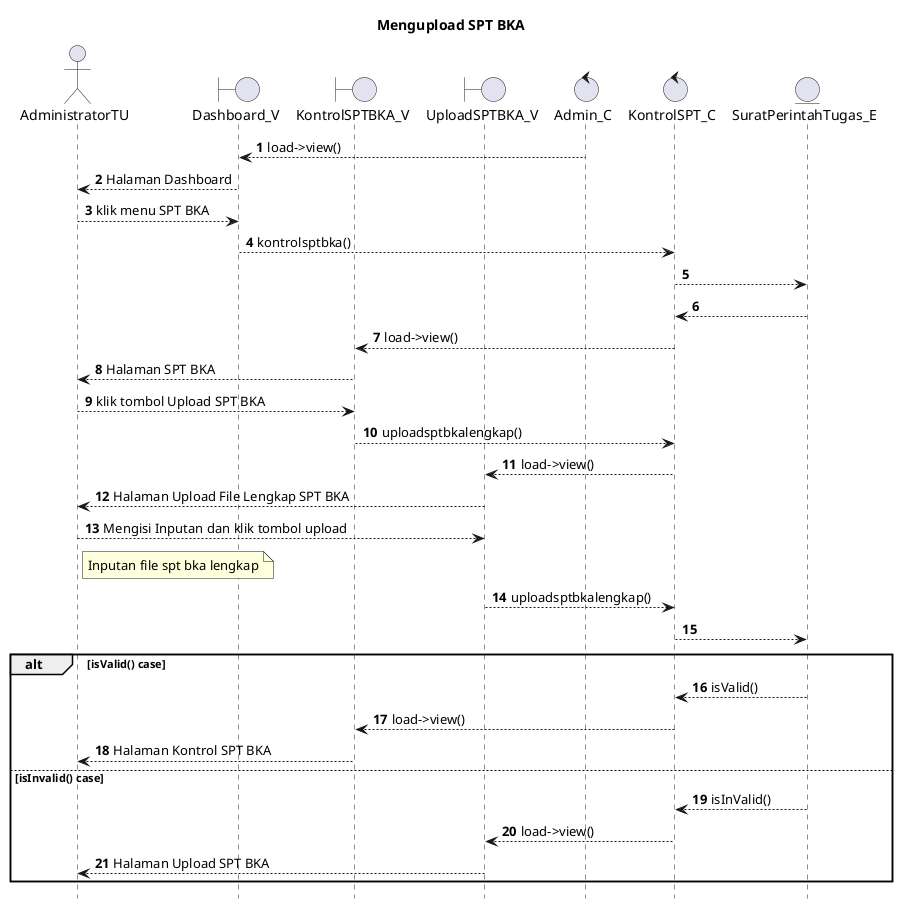 @startuml

autonumber
hide footbox
title Mengupload SPT BKA

Actor AdministratorTU
boundary Dashboard_V
boundary KontrolSPTBKA_V
boundary UploadSPTBKA_V
control Admin_C
control KontrolSPT_C
Entity SuratPerintahTugas_E

Admin_C --> Dashboard_V: load->view()
Dashboard_V --> AdministratorTU: Halaman Dashboard
AdministratorTU --> Dashboard_V: klik menu SPT BKA
Dashboard_V --> KontrolSPT_C: kontrolsptbka()
KontrolSPT_C --> SuratPerintahTugas_E:
    
    SuratPerintahTugas_E --> KontrolSPT_C:
    KontrolSPT_C --> KontrolSPTBKA_V: load->view()
    KontrolSPTBKA_V --> AdministratorTU: Halaman SPT BKA

AdministratorTU --> KontrolSPTBKA_V: klik tombol Upload SPT BKA
KontrolSPTBKA_V --> KontrolSPT_C: uploadsptbkalengkap()
KontrolSPT_C --> UploadSPTBKA_V: load->view()
UploadSPTBKA_V --> AdministratorTU: Halaman Upload File Lengkap SPT BKA

AdministratorTU --> UploadSPTBKA_V: Mengisi Inputan dan klik tombol upload
    note right of AdministratorTU
        Inputan file spt bka lengkap
            end note
UploadSPTBKA_V --> KontrolSPT_C: uploadsptbkalengkap()
KontrolSPT_C --> SuratPerintahTugas_E:

alt isValid() case
    
    SuratPerintahTugas_E --> KontrolSPT_C: isValid()
    KontrolSPT_C --> KontrolSPTBKA_V: load->view()
    KontrolSPTBKA_V --> AdministratorTU: Halaman Kontrol SPT BKA

else isInvalid() case
    
    SuratPerintahTugas_E --> KontrolSPT_C: isInValid()
    KontrolSPT_C --> UploadSPTBKA_V: load->view()
    UploadSPTBKA_V --> AdministratorTU: Halaman Upload SPT BKA

end
@enduml